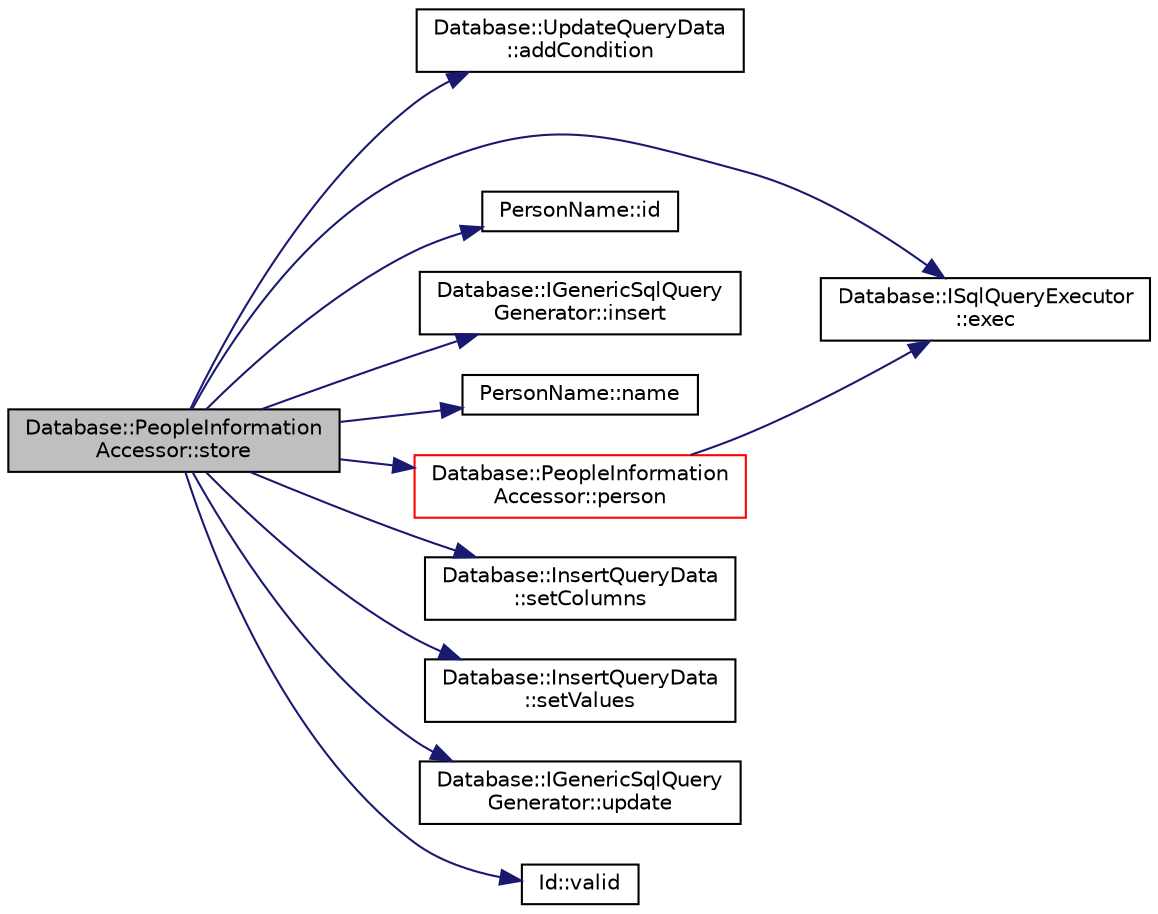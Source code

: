 digraph "Database::PeopleInformationAccessor::store"
{
 // LATEX_PDF_SIZE
  edge [fontname="Helvetica",fontsize="10",labelfontname="Helvetica",labelfontsize="10"];
  node [fontname="Helvetica",fontsize="10",shape=record];
  rankdir="LR";
  Node1 [label="Database::PeopleInformation\lAccessor::store",height=0.2,width=0.4,color="black", fillcolor="grey75", style="filled", fontcolor="black",tooltip="Store or update person."];
  Node1 -> Node2 [color="midnightblue",fontsize="10",style="solid",fontname="Helvetica"];
  Node2 [label="Database::UpdateQueryData\l::addCondition",height=0.2,width=0.4,color="black", fillcolor="white", style="filled",URL="$class_database_1_1_update_query_data.html#a442190800f635dc51c4fec6faf02b2b2",tooltip=" "];
  Node1 -> Node3 [color="midnightblue",fontsize="10",style="solid",fontname="Helvetica"];
  Node3 [label="Database::ISqlQueryExecutor\l::exec",height=0.2,width=0.4,color="black", fillcolor="white", style="filled",URL="$struct_database_1_1_i_sql_query_executor.html#acfcd209fa4cb62eb1c1f99bbdd653131",tooltip=" "];
  Node1 -> Node4 [color="midnightblue",fontsize="10",style="solid",fontname="Helvetica"];
  Node4 [label="PersonName::id",height=0.2,width=0.4,color="black", fillcolor="white", style="filled",URL="$class_person_name.html#a979b86cf90481f8e272512c14fa01e35",tooltip=" "];
  Node1 -> Node5 [color="midnightblue",fontsize="10",style="solid",fontname="Helvetica"];
  Node5 [label="Database::IGenericSqlQuery\lGenerator::insert",height=0.2,width=0.4,color="black", fillcolor="white", style="filled",URL="$struct_database_1_1_i_generic_sql_query_generator.html#a30ba93170abc64272718a5fc335b4d7a",tooltip=" "];
  Node1 -> Node6 [color="midnightblue",fontsize="10",style="solid",fontname="Helvetica"];
  Node6 [label="PersonName::name",height=0.2,width=0.4,color="black", fillcolor="white", style="filled",URL="$class_person_name.html#aee0d4971d8f4ed356107c4b635830e6d",tooltip=" "];
  Node1 -> Node7 [color="midnightblue",fontsize="10",style="solid",fontname="Helvetica"];
  Node7 [label="Database::PeopleInformation\lAccessor::person",height=0.2,width=0.4,color="red", fillcolor="white", style="filled",URL="$class_database_1_1_people_information_accessor.html#a68e4ff266d1c8a9b2ada19811c972ea7",tooltip="get person name for given person id"];
  Node7 -> Node3 [color="midnightblue",fontsize="10",style="solid",fontname="Helvetica"];
  Node1 -> Node10 [color="midnightblue",fontsize="10",style="solid",fontname="Helvetica"];
  Node10 [label="Database::InsertQueryData\l::setColumns",height=0.2,width=0.4,color="black", fillcolor="white", style="filled",URL="$class_database_1_1_insert_query_data.html#ad5559c694413325527ab752c01dd1ca8",tooltip=" "];
  Node1 -> Node11 [color="midnightblue",fontsize="10",style="solid",fontname="Helvetica"];
  Node11 [label="Database::InsertQueryData\l::setValues",height=0.2,width=0.4,color="black", fillcolor="white", style="filled",URL="$class_database_1_1_insert_query_data.html#a5140196bba75c14512d5f967bd6ee152",tooltip=" "];
  Node1 -> Node12 [color="midnightblue",fontsize="10",style="solid",fontname="Helvetica"];
  Node12 [label="Database::IGenericSqlQuery\lGenerator::update",height=0.2,width=0.4,color="black", fillcolor="white", style="filled",URL="$struct_database_1_1_i_generic_sql_query_generator.html#ab424cc45b1af347392472432c2a97e5f",tooltip=" "];
  Node1 -> Node9 [color="midnightblue",fontsize="10",style="solid",fontname="Helvetica"];
  Node9 [label="Id::valid",height=0.2,width=0.4,color="black", fillcolor="white", style="filled",URL="$class_id.html#aa535d6564e027b5889869dcb10093bed",tooltip=" "];
}
